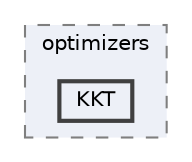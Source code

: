 digraph "/home/runner/work/idol/idol/lib/include/idol/bilevel/optimizers/KKT"
{
 // LATEX_PDF_SIZE
  bgcolor="transparent";
  edge [fontname=Helvetica,fontsize=10,labelfontname=Helvetica,labelfontsize=10];
  node [fontname=Helvetica,fontsize=10,shape=box,height=0.2,width=0.4];
  compound=true
  subgraph clusterdir_1015221952e03125fddae02908410964 {
    graph [ bgcolor="#edf0f7", pencolor="grey50", label="optimizers", fontname=Helvetica,fontsize=10 style="filled,dashed", URL="dir_1015221952e03125fddae02908410964.html",tooltip=""]
  dir_e16d5f4aff1aefb132bcce11f58fc87b [label="KKT", fillcolor="#edf0f7", color="grey25", style="filled,bold", URL="dir_e16d5f4aff1aefb132bcce11f58fc87b.html",tooltip=""];
  }
}
